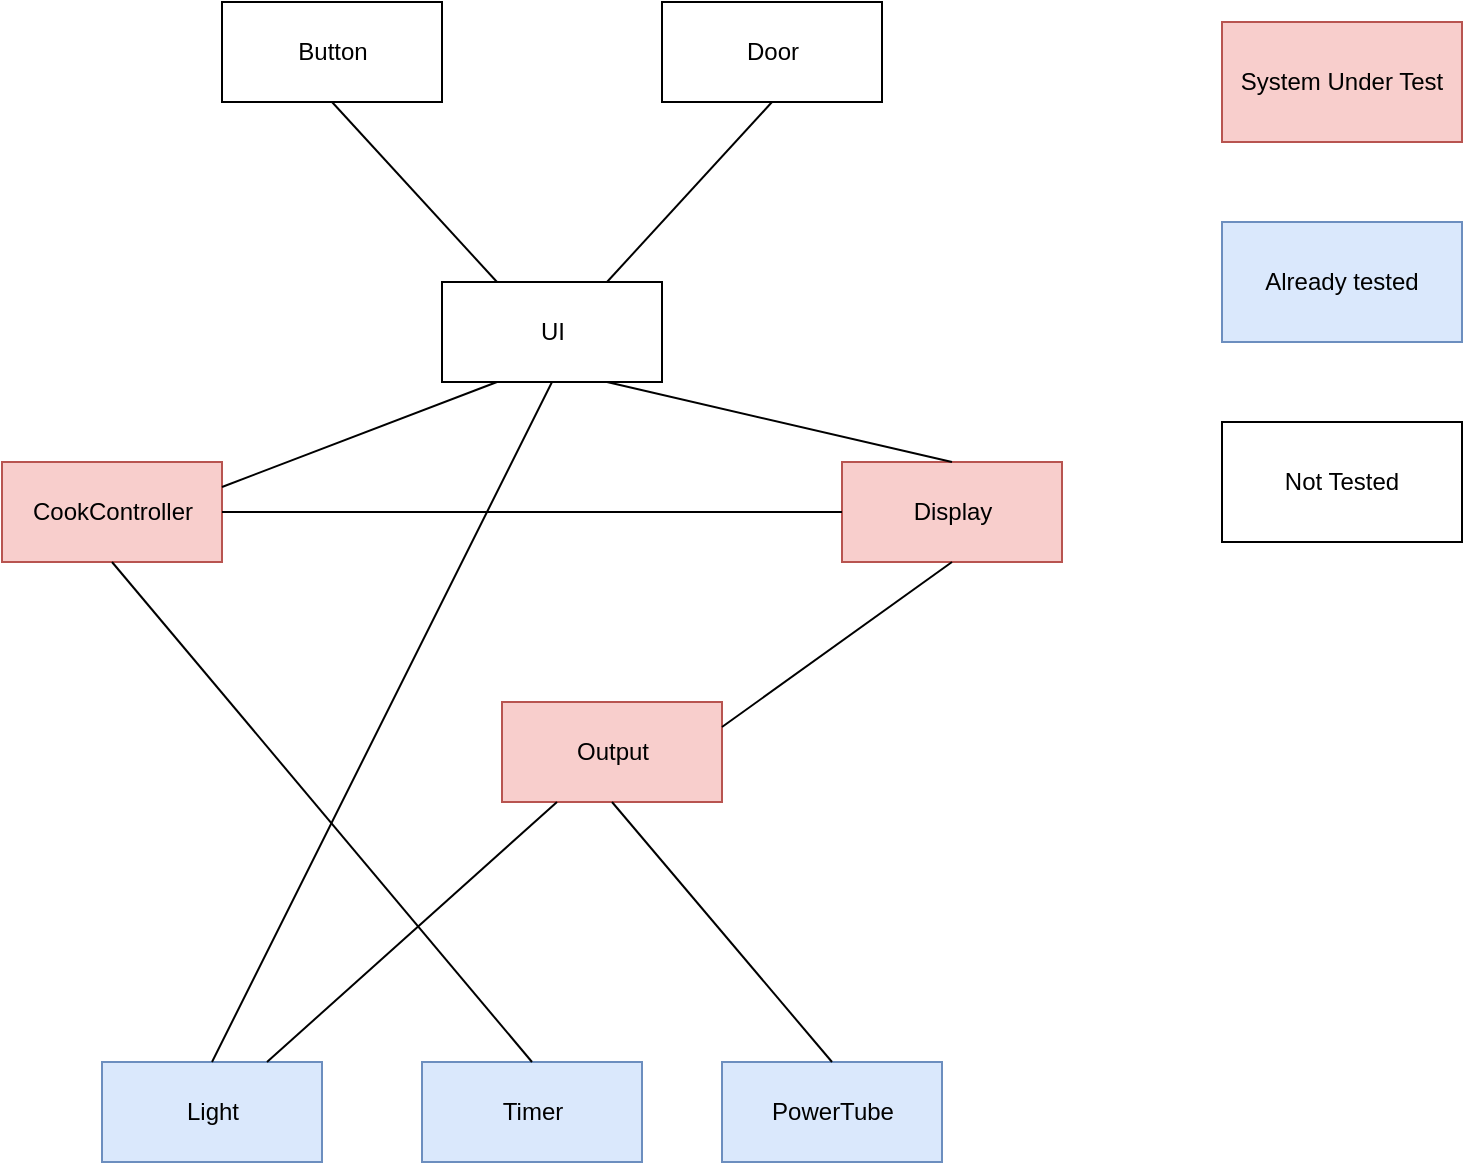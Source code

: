 <mxfile version="10.6.5" type="google"><diagram id="Bh32eAxnImiGz1ogGALI" name="Page-1"><mxGraphModel dx="1010" dy="577" grid="1" gridSize="10" guides="1" tooltips="1" connect="1" arrows="1" fold="1" page="1" pageScale="1" pageWidth="850" pageHeight="1100" math="0" shadow="0"><root><mxCell id="0"/><mxCell id="1" parent="0"/><mxCell id="Uvf6Rn6koPlfliFqUY1H-3" value="PowerTube" style="html=1;fillColor=#dae8fc;strokeColor=#6c8ebf;" vertex="1" parent="1"><mxGeometry x="430" y="560" width="110" height="50" as="geometry"/></mxCell><mxCell id="Uvf6Rn6koPlfliFqUY1H-4" value="CookController" style="html=1;fillColor=#f8cecc;strokeColor=#b85450;" vertex="1" parent="1"><mxGeometry x="70" y="260" width="110" height="50" as="geometry"/></mxCell><mxCell id="Uvf6Rn6koPlfliFqUY1H-5" value="Timer" style="html=1;fillColor=#dae8fc;strokeColor=#6c8ebf;" vertex="1" parent="1"><mxGeometry x="280" y="560" width="110" height="50" as="geometry"/></mxCell><mxCell id="Uvf6Rn6koPlfliFqUY1H-6" value="Light" style="html=1;fillColor=#dae8fc;strokeColor=#6c8ebf;" vertex="1" parent="1"><mxGeometry x="120" y="560" width="110" height="50" as="geometry"/></mxCell><mxCell id="Uvf6Rn6koPlfliFqUY1H-7" value="UI" style="html=1;" vertex="1" parent="1"><mxGeometry x="290" y="170" width="110" height="50" as="geometry"/></mxCell><mxCell id="Uvf6Rn6koPlfliFqUY1H-8" value="Display" style="html=1;fillColor=#f8cecc;strokeColor=#b85450;" vertex="1" parent="1"><mxGeometry x="490" y="260" width="110" height="50" as="geometry"/></mxCell><mxCell id="Uvf6Rn6koPlfliFqUY1H-9" value="Button" style="html=1;" vertex="1" parent="1"><mxGeometry x="180" y="30" width="110" height="50" as="geometry"/></mxCell><mxCell id="Uvf6Rn6koPlfliFqUY1H-10" value="Door" style="html=1;" vertex="1" parent="1"><mxGeometry x="400" y="30" width="110" height="50" as="geometry"/></mxCell><mxCell id="Uvf6Rn6koPlfliFqUY1H-11" value="" style="endArrow=none;html=1;entryX=0.5;entryY=1;entryDx=0;entryDy=0;exitX=0.5;exitY=0;exitDx=0;exitDy=0;" edge="1" parent="1" source="Uvf6Rn6koPlfliFqUY1H-6" target="Uvf6Rn6koPlfliFqUY1H-7"><mxGeometry width="50" height="50" relative="1" as="geometry"><mxPoint x="345" y="320" as="sourcePoint"/><mxPoint x="243" y="410" as="targetPoint"/></mxGeometry></mxCell><mxCell id="Uvf6Rn6koPlfliFqUY1H-12" value="" style="endArrow=none;html=1;entryX=0.25;entryY=1;entryDx=0;entryDy=0;exitX=1;exitY=0.25;exitDx=0;exitDy=0;" edge="1" parent="1" source="Uvf6Rn6koPlfliFqUY1H-4" target="Uvf6Rn6koPlfliFqUY1H-7"><mxGeometry width="50" height="50" relative="1" as="geometry"><mxPoint x="358" y="490" as="sourcePoint"/><mxPoint x="253" y="420" as="targetPoint"/></mxGeometry></mxCell><mxCell id="Uvf6Rn6koPlfliFqUY1H-13" value="" style="endArrow=none;html=1;entryX=0.5;entryY=1;entryDx=0;entryDy=0;exitX=0.5;exitY=0;exitDx=0;exitDy=0;" edge="1" parent="1" source="Uvf6Rn6koPlfliFqUY1H-5" target="Uvf6Rn6koPlfliFqUY1H-4"><mxGeometry width="50" height="50" relative="1" as="geometry"><mxPoint x="10" y="570" as="sourcePoint"/><mxPoint x="60" y="520" as="targetPoint"/></mxGeometry></mxCell><mxCell id="Uvf6Rn6koPlfliFqUY1H-14" value="Output" style="html=1;fillColor=#f8cecc;strokeColor=#b85450;" vertex="1" parent="1"><mxGeometry x="320" y="380" width="110" height="50" as="geometry"/></mxCell><mxCell id="Uvf6Rn6koPlfliFqUY1H-15" value="" style="endArrow=none;html=1;entryX=0.5;entryY=1;entryDx=0;entryDy=0;exitX=0.5;exitY=0;exitDx=0;exitDy=0;" edge="1" parent="1" source="Uvf6Rn6koPlfliFqUY1H-3" target="Uvf6Rn6koPlfliFqUY1H-14"><mxGeometry width="50" height="50" relative="1" as="geometry"><mxPoint x="185" y="470" as="sourcePoint"/><mxPoint x="355" y="210" as="targetPoint"/></mxGeometry></mxCell><mxCell id="Uvf6Rn6koPlfliFqUY1H-16" value="" style="endArrow=none;html=1;entryX=0;entryY=0.5;entryDx=0;entryDy=0;exitX=1;exitY=0.5;exitDx=0;exitDy=0;" edge="1" parent="1" source="Uvf6Rn6koPlfliFqUY1H-4" target="Uvf6Rn6koPlfliFqUY1H-8"><mxGeometry width="50" height="50" relative="1" as="geometry"><mxPoint x="190" y="520" as="sourcePoint"/><mxPoint x="360" y="210" as="targetPoint"/></mxGeometry></mxCell><mxCell id="Uvf6Rn6koPlfliFqUY1H-17" value="" style="endArrow=none;html=1;entryX=0.25;entryY=1;entryDx=0;entryDy=0;exitX=0.75;exitY=0;exitDx=0;exitDy=0;" edge="1" parent="1" source="Uvf6Rn6koPlfliFqUY1H-6" target="Uvf6Rn6koPlfliFqUY1H-14"><mxGeometry width="50" height="50" relative="1" as="geometry"><mxPoint x="495" y="470" as="sourcePoint"/><mxPoint x="385" y="370" as="targetPoint"/></mxGeometry></mxCell><mxCell id="Uvf6Rn6koPlfliFqUY1H-18" value="" style="endArrow=none;html=1;entryX=0.5;entryY=1;entryDx=0;entryDy=0;exitX=1;exitY=0.25;exitDx=0;exitDy=0;" edge="1" parent="1" source="Uvf6Rn6koPlfliFqUY1H-14" target="Uvf6Rn6koPlfliFqUY1H-8"><mxGeometry width="50" height="50" relative="1" as="geometry"><mxPoint x="185" y="470" as="sourcePoint"/><mxPoint x="355" y="160" as="targetPoint"/></mxGeometry></mxCell><mxCell id="Uvf6Rn6koPlfliFqUY1H-19" value="" style="endArrow=none;html=1;entryX=0.5;entryY=1;entryDx=0;entryDy=0;exitX=0.25;exitY=0;exitDx=0;exitDy=0;" edge="1" parent="1" source="Uvf6Rn6koPlfliFqUY1H-7" target="Uvf6Rn6koPlfliFqUY1H-9"><mxGeometry width="50" height="50" relative="1" as="geometry"><mxPoint x="190" y="283" as="sourcePoint"/><mxPoint x="328" y="230" as="targetPoint"/></mxGeometry></mxCell><mxCell id="Uvf6Rn6koPlfliFqUY1H-20" value="" style="endArrow=none;html=1;entryX=0.5;entryY=1;entryDx=0;entryDy=0;exitX=0.75;exitY=0;exitDx=0;exitDy=0;" edge="1" parent="1" source="Uvf6Rn6koPlfliFqUY1H-7" target="Uvf6Rn6koPlfliFqUY1H-10"><mxGeometry width="50" height="50" relative="1" as="geometry"><mxPoint x="328" y="180" as="sourcePoint"/><mxPoint x="245" y="90" as="targetPoint"/></mxGeometry></mxCell><mxCell id="Uvf6Rn6koPlfliFqUY1H-21" value="" style="endArrow=none;html=1;exitX=0.75;exitY=1;exitDx=0;exitDy=0;entryX=0.5;entryY=0;entryDx=0;entryDy=0;" edge="1" parent="1" source="Uvf6Rn6koPlfliFqUY1H-7" target="Uvf6Rn6koPlfliFqUY1H-8"><mxGeometry width="50" height="50" relative="1" as="geometry"><mxPoint x="190" y="283" as="sourcePoint"/><mxPoint x="570" y="210" as="targetPoint"/></mxGeometry></mxCell><mxCell id="Uvf6Rn6koPlfliFqUY1H-22" value="System Under Test" style="rounded=0;whiteSpace=wrap;html=1;fillColor=#f8cecc;strokeColor=#b85450;" vertex="1" parent="1"><mxGeometry x="680" y="40" width="120" height="60" as="geometry"/></mxCell><mxCell id="Uvf6Rn6koPlfliFqUY1H-23" value="Already tested" style="rounded=0;whiteSpace=wrap;html=1;fillColor=#dae8fc;strokeColor=#6c8ebf;" vertex="1" parent="1"><mxGeometry x="680" y="140" width="120" height="60" as="geometry"/></mxCell><mxCell id="Uvf6Rn6koPlfliFqUY1H-24" value="Not Tested" style="rounded=0;whiteSpace=wrap;html=1;" vertex="1" parent="1"><mxGeometry x="680" y="240" width="120" height="60" as="geometry"/></mxCell></root></mxGraphModel></diagram></mxfile>